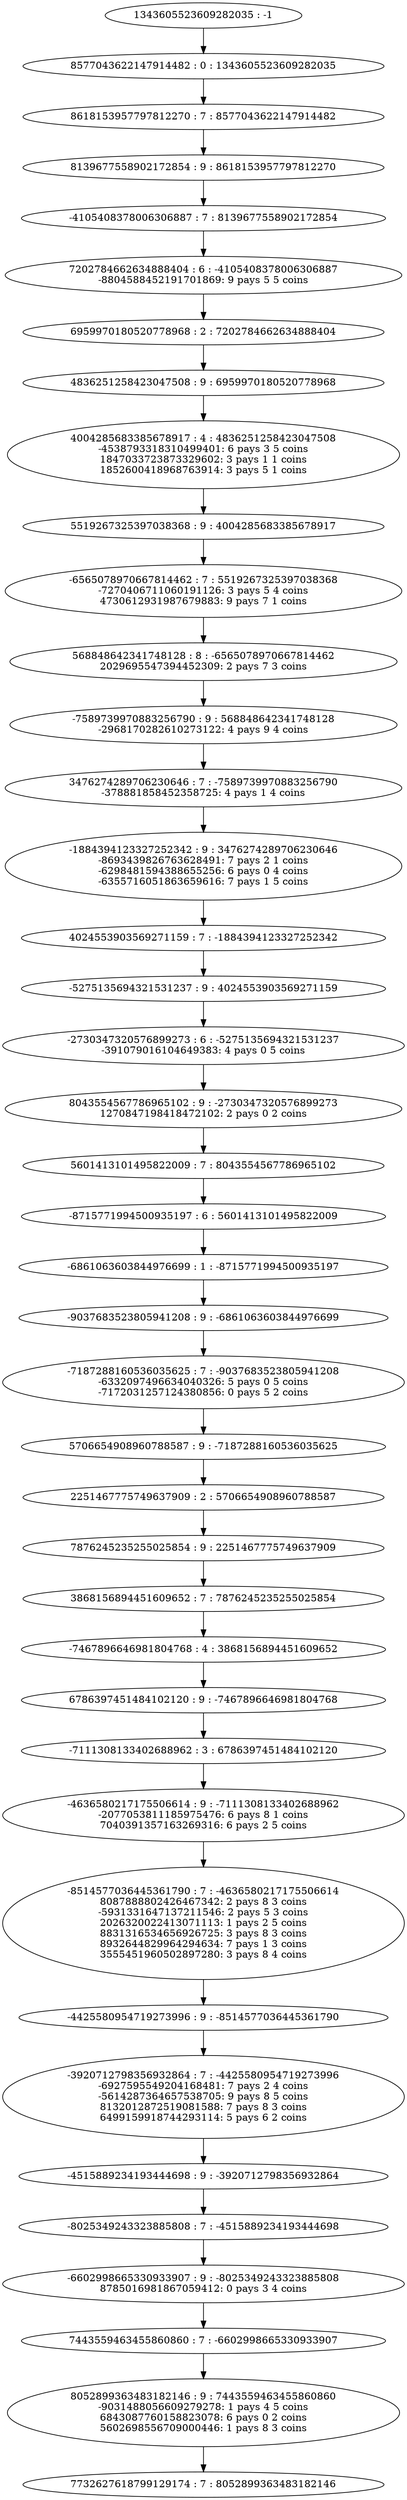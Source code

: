 digraph "plots_10_0.5_1.0_1000000.0_6000.0_2880000.0/tree_4_40.dot" {
	0 [label="1343605523609282035 : -1"]
	1 [label="8577043622147914482 : 0 : 1343605523609282035
"]
	2 [label="8618153957797812270 : 7 : 8577043622147914482
"]
	3 [label="8139677558902172854 : 9 : 8618153957797812270
"]
	4 [label="-4105408378006306887 : 7 : 8139677558902172854
"]
	5 [label="7202784662634888404 : 6 : -4105408378006306887
-8804588452191701869: 9 pays 5 5 coins
"]
	6 [label="6959970180520778968 : 2 : 7202784662634888404
"]
	7 [label="4836251258423047508 : 9 : 6959970180520778968
"]
	8 [label="4004285683385678917 : 4 : 4836251258423047508
-4538793318310499401: 6 pays 3 5 coins
1847033723873329602: 3 pays 1 1 coins
1852600418968763914: 3 pays 5 1 coins
"]
	9 [label="5519267325397038368 : 9 : 4004285683385678917
"]
	10 [label="-6565078970667814462 : 7 : 5519267325397038368
-7270406711060191126: 3 pays 5 4 coins
4730612931987679883: 9 pays 7 1 coins
"]
	11 [label="568848642341748128 : 8 : -6565078970667814462
2029695547394452309: 2 pays 7 3 coins
"]
	12 [label="-7589739970883256790 : 9 : 568848642341748128
-2968170282610273122: 4 pays 9 4 coins
"]
	13 [label="3476274289706230646 : 7 : -7589739970883256790
-378881858452358725: 4 pays 1 4 coins
"]
	14 [label="-1884394123327252342 : 9 : 3476274289706230646
-8693439826763628491: 7 pays 2 1 coins
-6298481594388655256: 6 pays 0 4 coins
-6355716051863659616: 7 pays 1 5 coins
"]
	15 [label="4024553903569271159 : 7 : -1884394123327252342
"]
	16 [label="-5275135694321531237 : 9 : 4024553903569271159
"]
	17 [label="-2730347320576899273 : 6 : -5275135694321531237
-391079016104649383: 4 pays 0 5 coins
"]
	18 [label="8043554567786965102 : 9 : -2730347320576899273
1270847198418472102: 2 pays 0 2 coins
"]
	19 [label="5601413101495822009 : 7 : 8043554567786965102
"]
	20 [label="-8715771994500935197 : 6 : 5601413101495822009
"]
	21 [label="-6861063603844976699 : 1 : -8715771994500935197
"]
	22 [label="-9037683523805941208 : 9 : -6861063603844976699
"]
	23 [label="-7187288160536035625 : 7 : -9037683523805941208
-6332097496634040326: 5 pays 0 5 coins
-7172031257124380856: 0 pays 5 2 coins
"]
	24 [label="5706654908960788587 : 9 : -7187288160536035625
"]
	25 [label="2251467775749637909 : 2 : 5706654908960788587
"]
	26 [label="7876245235255025854 : 9 : 2251467775749637909
"]
	27 [label="3868156894451609652 : 7 : 7876245235255025854
"]
	28 [label="-7467896646981804768 : 4 : 3868156894451609652
"]
	29 [label="6786397451484102120 : 9 : -7467896646981804768
"]
	30 [label="-7111308133402688962 : 3 : 6786397451484102120
"]
	31 [label="-4636580217175506614 : 9 : -7111308133402688962
-2077053811185975476: 6 pays 8 1 coins
7040391357163269316: 6 pays 2 5 coins
"]
	32 [label="-8514577036445361790 : 7 : -4636580217175506614
8087888802426467342: 2 pays 8 3 coins
-5931331647137211546: 2 pays 5 3 coins
2026320022413071113: 1 pays 2 5 coins
8831316534656926725: 3 pays 8 3 coins
8932644829964294634: 7 pays 1 3 coins
3555451960502897280: 3 pays 8 4 coins
"]
	33 [label="-4425580954719273996 : 9 : -8514577036445361790
"]
	34 [label="-3920712798356932864 : 7 : -4425580954719273996
-6927595549204168481: 7 pays 2 4 coins
-5614287364657538705: 9 pays 8 5 coins
8132012872519081588: 7 pays 8 3 coins
6499159918744293114: 5 pays 6 2 coins
"]
	35 [label="-4515889234193444698 : 9 : -3920712798356932864
"]
	36 [label="-8025349243323885808 : 7 : -4515889234193444698
"]
	37 [label="-6602998665330933907 : 9 : -8025349243323885808
8785016981867059412: 0 pays 3 4 coins
"]
	38 [label="7443559463455860860 : 7 : -6602998665330933907
"]
	39 [label="8052899363483182146 : 9 : 7443559463455860860
-9031488056609279278: 1 pays 4 5 coins
6843087760158823078: 6 pays 0 2 coins
5602698556709000446: 1 pays 8 3 coins
"]
	40 [label="7732627618799129174 : 7 : 8052899363483182146
"]
	0 -> 1
	1 -> 2
	2 -> 3
	3 -> 4
	4 -> 5
	5 -> 6
	6 -> 7
	7 -> 8
	8 -> 9
	9 -> 10
	10 -> 11
	11 -> 12
	12 -> 13
	13 -> 14
	14 -> 15
	15 -> 16
	16 -> 17
	17 -> 18
	18 -> 19
	19 -> 20
	20 -> 21
	21 -> 22
	22 -> 23
	23 -> 24
	24 -> 25
	25 -> 26
	26 -> 27
	27 -> 28
	28 -> 29
	29 -> 30
	30 -> 31
	31 -> 32
	32 -> 33
	33 -> 34
	34 -> 35
	35 -> 36
	36 -> 37
	37 -> 38
	38 -> 39
	39 -> 40
}
